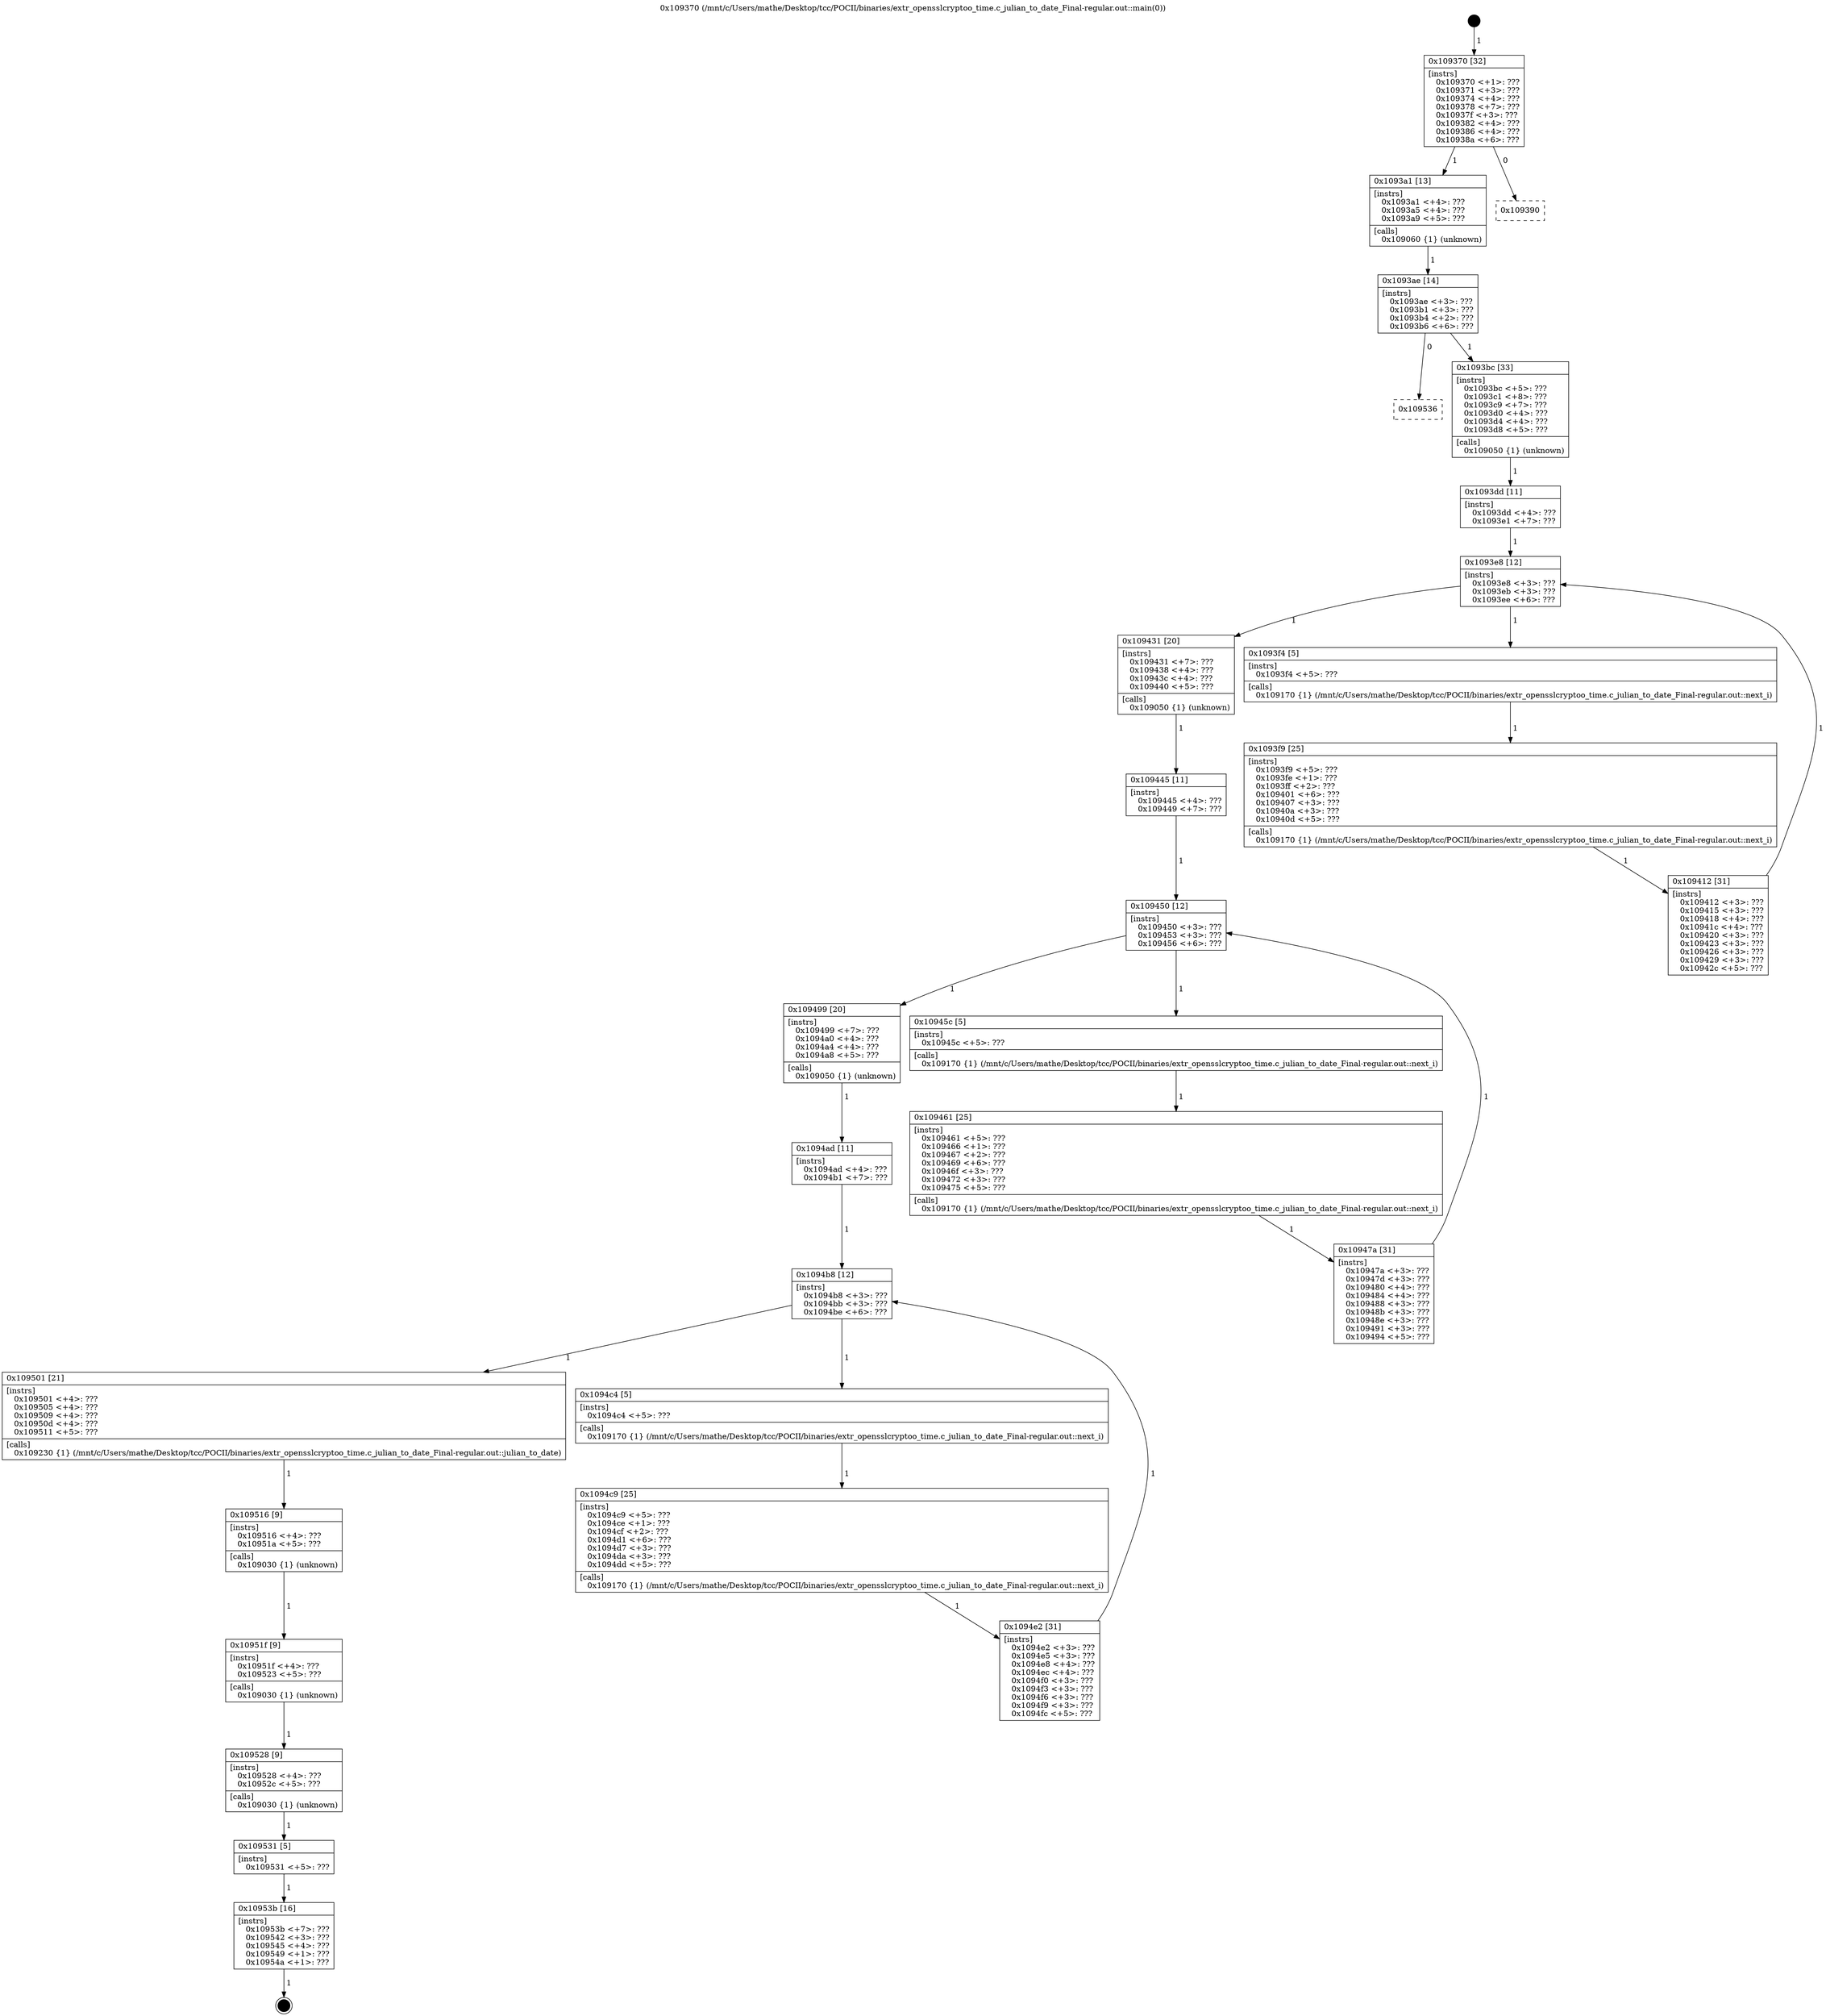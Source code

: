 digraph "0x109370" {
  label = "0x109370 (/mnt/c/Users/mathe/Desktop/tcc/POCII/binaries/extr_opensslcryptoo_time.c_julian_to_date_Final-regular.out::main(0))"
  labelloc = "t"
  node[shape=record]

  Entry [label="",width=0.3,height=0.3,shape=circle,fillcolor=black,style=filled]
  "0x109370" [label="{
     0x109370 [32]\l
     | [instrs]\l
     &nbsp;&nbsp;0x109370 \<+1\>: ???\l
     &nbsp;&nbsp;0x109371 \<+3\>: ???\l
     &nbsp;&nbsp;0x109374 \<+4\>: ???\l
     &nbsp;&nbsp;0x109378 \<+7\>: ???\l
     &nbsp;&nbsp;0x10937f \<+3\>: ???\l
     &nbsp;&nbsp;0x109382 \<+4\>: ???\l
     &nbsp;&nbsp;0x109386 \<+4\>: ???\l
     &nbsp;&nbsp;0x10938a \<+6\>: ???\l
  }"]
  "0x1093a1" [label="{
     0x1093a1 [13]\l
     | [instrs]\l
     &nbsp;&nbsp;0x1093a1 \<+4\>: ???\l
     &nbsp;&nbsp;0x1093a5 \<+4\>: ???\l
     &nbsp;&nbsp;0x1093a9 \<+5\>: ???\l
     | [calls]\l
     &nbsp;&nbsp;0x109060 \{1\} (unknown)\l
  }"]
  "0x109390" [label="{
     0x109390\l
  }", style=dashed]
  "0x1093ae" [label="{
     0x1093ae [14]\l
     | [instrs]\l
     &nbsp;&nbsp;0x1093ae \<+3\>: ???\l
     &nbsp;&nbsp;0x1093b1 \<+3\>: ???\l
     &nbsp;&nbsp;0x1093b4 \<+2\>: ???\l
     &nbsp;&nbsp;0x1093b6 \<+6\>: ???\l
  }"]
  "0x109536" [label="{
     0x109536\l
  }", style=dashed]
  "0x1093bc" [label="{
     0x1093bc [33]\l
     | [instrs]\l
     &nbsp;&nbsp;0x1093bc \<+5\>: ???\l
     &nbsp;&nbsp;0x1093c1 \<+8\>: ???\l
     &nbsp;&nbsp;0x1093c9 \<+7\>: ???\l
     &nbsp;&nbsp;0x1093d0 \<+4\>: ???\l
     &nbsp;&nbsp;0x1093d4 \<+4\>: ???\l
     &nbsp;&nbsp;0x1093d8 \<+5\>: ???\l
     | [calls]\l
     &nbsp;&nbsp;0x109050 \{1\} (unknown)\l
  }"]
  Exit [label="",width=0.3,height=0.3,shape=circle,fillcolor=black,style=filled,peripheries=2]
  "0x1093e8" [label="{
     0x1093e8 [12]\l
     | [instrs]\l
     &nbsp;&nbsp;0x1093e8 \<+3\>: ???\l
     &nbsp;&nbsp;0x1093eb \<+3\>: ???\l
     &nbsp;&nbsp;0x1093ee \<+6\>: ???\l
  }"]
  "0x109431" [label="{
     0x109431 [20]\l
     | [instrs]\l
     &nbsp;&nbsp;0x109431 \<+7\>: ???\l
     &nbsp;&nbsp;0x109438 \<+4\>: ???\l
     &nbsp;&nbsp;0x10943c \<+4\>: ???\l
     &nbsp;&nbsp;0x109440 \<+5\>: ???\l
     | [calls]\l
     &nbsp;&nbsp;0x109050 \{1\} (unknown)\l
  }"]
  "0x1093f4" [label="{
     0x1093f4 [5]\l
     | [instrs]\l
     &nbsp;&nbsp;0x1093f4 \<+5\>: ???\l
     | [calls]\l
     &nbsp;&nbsp;0x109170 \{1\} (/mnt/c/Users/mathe/Desktop/tcc/POCII/binaries/extr_opensslcryptoo_time.c_julian_to_date_Final-regular.out::next_i)\l
  }"]
  "0x1093f9" [label="{
     0x1093f9 [25]\l
     | [instrs]\l
     &nbsp;&nbsp;0x1093f9 \<+5\>: ???\l
     &nbsp;&nbsp;0x1093fe \<+1\>: ???\l
     &nbsp;&nbsp;0x1093ff \<+2\>: ???\l
     &nbsp;&nbsp;0x109401 \<+6\>: ???\l
     &nbsp;&nbsp;0x109407 \<+3\>: ???\l
     &nbsp;&nbsp;0x10940a \<+3\>: ???\l
     &nbsp;&nbsp;0x10940d \<+5\>: ???\l
     | [calls]\l
     &nbsp;&nbsp;0x109170 \{1\} (/mnt/c/Users/mathe/Desktop/tcc/POCII/binaries/extr_opensslcryptoo_time.c_julian_to_date_Final-regular.out::next_i)\l
  }"]
  "0x109412" [label="{
     0x109412 [31]\l
     | [instrs]\l
     &nbsp;&nbsp;0x109412 \<+3\>: ???\l
     &nbsp;&nbsp;0x109415 \<+3\>: ???\l
     &nbsp;&nbsp;0x109418 \<+4\>: ???\l
     &nbsp;&nbsp;0x10941c \<+4\>: ???\l
     &nbsp;&nbsp;0x109420 \<+3\>: ???\l
     &nbsp;&nbsp;0x109423 \<+3\>: ???\l
     &nbsp;&nbsp;0x109426 \<+3\>: ???\l
     &nbsp;&nbsp;0x109429 \<+3\>: ???\l
     &nbsp;&nbsp;0x10942c \<+5\>: ???\l
  }"]
  "0x1093dd" [label="{
     0x1093dd [11]\l
     | [instrs]\l
     &nbsp;&nbsp;0x1093dd \<+4\>: ???\l
     &nbsp;&nbsp;0x1093e1 \<+7\>: ???\l
  }"]
  "0x109450" [label="{
     0x109450 [12]\l
     | [instrs]\l
     &nbsp;&nbsp;0x109450 \<+3\>: ???\l
     &nbsp;&nbsp;0x109453 \<+3\>: ???\l
     &nbsp;&nbsp;0x109456 \<+6\>: ???\l
  }"]
  "0x109499" [label="{
     0x109499 [20]\l
     | [instrs]\l
     &nbsp;&nbsp;0x109499 \<+7\>: ???\l
     &nbsp;&nbsp;0x1094a0 \<+4\>: ???\l
     &nbsp;&nbsp;0x1094a4 \<+4\>: ???\l
     &nbsp;&nbsp;0x1094a8 \<+5\>: ???\l
     | [calls]\l
     &nbsp;&nbsp;0x109050 \{1\} (unknown)\l
  }"]
  "0x10945c" [label="{
     0x10945c [5]\l
     | [instrs]\l
     &nbsp;&nbsp;0x10945c \<+5\>: ???\l
     | [calls]\l
     &nbsp;&nbsp;0x109170 \{1\} (/mnt/c/Users/mathe/Desktop/tcc/POCII/binaries/extr_opensslcryptoo_time.c_julian_to_date_Final-regular.out::next_i)\l
  }"]
  "0x109461" [label="{
     0x109461 [25]\l
     | [instrs]\l
     &nbsp;&nbsp;0x109461 \<+5\>: ???\l
     &nbsp;&nbsp;0x109466 \<+1\>: ???\l
     &nbsp;&nbsp;0x109467 \<+2\>: ???\l
     &nbsp;&nbsp;0x109469 \<+6\>: ???\l
     &nbsp;&nbsp;0x10946f \<+3\>: ???\l
     &nbsp;&nbsp;0x109472 \<+3\>: ???\l
     &nbsp;&nbsp;0x109475 \<+5\>: ???\l
     | [calls]\l
     &nbsp;&nbsp;0x109170 \{1\} (/mnt/c/Users/mathe/Desktop/tcc/POCII/binaries/extr_opensslcryptoo_time.c_julian_to_date_Final-regular.out::next_i)\l
  }"]
  "0x10947a" [label="{
     0x10947a [31]\l
     | [instrs]\l
     &nbsp;&nbsp;0x10947a \<+3\>: ???\l
     &nbsp;&nbsp;0x10947d \<+3\>: ???\l
     &nbsp;&nbsp;0x109480 \<+4\>: ???\l
     &nbsp;&nbsp;0x109484 \<+4\>: ???\l
     &nbsp;&nbsp;0x109488 \<+3\>: ???\l
     &nbsp;&nbsp;0x10948b \<+3\>: ???\l
     &nbsp;&nbsp;0x10948e \<+3\>: ???\l
     &nbsp;&nbsp;0x109491 \<+3\>: ???\l
     &nbsp;&nbsp;0x109494 \<+5\>: ???\l
  }"]
  "0x109445" [label="{
     0x109445 [11]\l
     | [instrs]\l
     &nbsp;&nbsp;0x109445 \<+4\>: ???\l
     &nbsp;&nbsp;0x109449 \<+7\>: ???\l
  }"]
  "0x1094b8" [label="{
     0x1094b8 [12]\l
     | [instrs]\l
     &nbsp;&nbsp;0x1094b8 \<+3\>: ???\l
     &nbsp;&nbsp;0x1094bb \<+3\>: ???\l
     &nbsp;&nbsp;0x1094be \<+6\>: ???\l
  }"]
  "0x109501" [label="{
     0x109501 [21]\l
     | [instrs]\l
     &nbsp;&nbsp;0x109501 \<+4\>: ???\l
     &nbsp;&nbsp;0x109505 \<+4\>: ???\l
     &nbsp;&nbsp;0x109509 \<+4\>: ???\l
     &nbsp;&nbsp;0x10950d \<+4\>: ???\l
     &nbsp;&nbsp;0x109511 \<+5\>: ???\l
     | [calls]\l
     &nbsp;&nbsp;0x109230 \{1\} (/mnt/c/Users/mathe/Desktop/tcc/POCII/binaries/extr_opensslcryptoo_time.c_julian_to_date_Final-regular.out::julian_to_date)\l
  }"]
  "0x1094c4" [label="{
     0x1094c4 [5]\l
     | [instrs]\l
     &nbsp;&nbsp;0x1094c4 \<+5\>: ???\l
     | [calls]\l
     &nbsp;&nbsp;0x109170 \{1\} (/mnt/c/Users/mathe/Desktop/tcc/POCII/binaries/extr_opensslcryptoo_time.c_julian_to_date_Final-regular.out::next_i)\l
  }"]
  "0x1094c9" [label="{
     0x1094c9 [25]\l
     | [instrs]\l
     &nbsp;&nbsp;0x1094c9 \<+5\>: ???\l
     &nbsp;&nbsp;0x1094ce \<+1\>: ???\l
     &nbsp;&nbsp;0x1094cf \<+2\>: ???\l
     &nbsp;&nbsp;0x1094d1 \<+6\>: ???\l
     &nbsp;&nbsp;0x1094d7 \<+3\>: ???\l
     &nbsp;&nbsp;0x1094da \<+3\>: ???\l
     &nbsp;&nbsp;0x1094dd \<+5\>: ???\l
     | [calls]\l
     &nbsp;&nbsp;0x109170 \{1\} (/mnt/c/Users/mathe/Desktop/tcc/POCII/binaries/extr_opensslcryptoo_time.c_julian_to_date_Final-regular.out::next_i)\l
  }"]
  "0x1094e2" [label="{
     0x1094e2 [31]\l
     | [instrs]\l
     &nbsp;&nbsp;0x1094e2 \<+3\>: ???\l
     &nbsp;&nbsp;0x1094e5 \<+3\>: ???\l
     &nbsp;&nbsp;0x1094e8 \<+4\>: ???\l
     &nbsp;&nbsp;0x1094ec \<+4\>: ???\l
     &nbsp;&nbsp;0x1094f0 \<+3\>: ???\l
     &nbsp;&nbsp;0x1094f3 \<+3\>: ???\l
     &nbsp;&nbsp;0x1094f6 \<+3\>: ???\l
     &nbsp;&nbsp;0x1094f9 \<+3\>: ???\l
     &nbsp;&nbsp;0x1094fc \<+5\>: ???\l
  }"]
  "0x1094ad" [label="{
     0x1094ad [11]\l
     | [instrs]\l
     &nbsp;&nbsp;0x1094ad \<+4\>: ???\l
     &nbsp;&nbsp;0x1094b1 \<+7\>: ???\l
  }"]
  "0x109516" [label="{
     0x109516 [9]\l
     | [instrs]\l
     &nbsp;&nbsp;0x109516 \<+4\>: ???\l
     &nbsp;&nbsp;0x10951a \<+5\>: ???\l
     | [calls]\l
     &nbsp;&nbsp;0x109030 \{1\} (unknown)\l
  }"]
  "0x10951f" [label="{
     0x10951f [9]\l
     | [instrs]\l
     &nbsp;&nbsp;0x10951f \<+4\>: ???\l
     &nbsp;&nbsp;0x109523 \<+5\>: ???\l
     | [calls]\l
     &nbsp;&nbsp;0x109030 \{1\} (unknown)\l
  }"]
  "0x109528" [label="{
     0x109528 [9]\l
     | [instrs]\l
     &nbsp;&nbsp;0x109528 \<+4\>: ???\l
     &nbsp;&nbsp;0x10952c \<+5\>: ???\l
     | [calls]\l
     &nbsp;&nbsp;0x109030 \{1\} (unknown)\l
  }"]
  "0x109531" [label="{
     0x109531 [5]\l
     | [instrs]\l
     &nbsp;&nbsp;0x109531 \<+5\>: ???\l
  }"]
  "0x10953b" [label="{
     0x10953b [16]\l
     | [instrs]\l
     &nbsp;&nbsp;0x10953b \<+7\>: ???\l
     &nbsp;&nbsp;0x109542 \<+3\>: ???\l
     &nbsp;&nbsp;0x109545 \<+4\>: ???\l
     &nbsp;&nbsp;0x109549 \<+1\>: ???\l
     &nbsp;&nbsp;0x10954a \<+1\>: ???\l
  }"]
  Entry -> "0x109370" [label=" 1"]
  "0x109370" -> "0x1093a1" [label=" 1"]
  "0x109370" -> "0x109390" [label=" 0"]
  "0x1093a1" -> "0x1093ae" [label=" 1"]
  "0x1093ae" -> "0x109536" [label=" 0"]
  "0x1093ae" -> "0x1093bc" [label=" 1"]
  "0x10953b" -> Exit [label=" 1"]
  "0x1093bc" -> "0x1093dd" [label=" 1"]
  "0x1093e8" -> "0x109431" [label=" 1"]
  "0x1093e8" -> "0x1093f4" [label=" 1"]
  "0x1093f4" -> "0x1093f9" [label=" 1"]
  "0x1093f9" -> "0x109412" [label=" 1"]
  "0x1093dd" -> "0x1093e8" [label=" 1"]
  "0x109412" -> "0x1093e8" [label=" 1"]
  "0x109431" -> "0x109445" [label=" 1"]
  "0x109450" -> "0x109499" [label=" 1"]
  "0x109450" -> "0x10945c" [label=" 1"]
  "0x10945c" -> "0x109461" [label=" 1"]
  "0x109461" -> "0x10947a" [label=" 1"]
  "0x109445" -> "0x109450" [label=" 1"]
  "0x10947a" -> "0x109450" [label=" 1"]
  "0x109499" -> "0x1094ad" [label=" 1"]
  "0x1094b8" -> "0x109501" [label=" 1"]
  "0x1094b8" -> "0x1094c4" [label=" 1"]
  "0x1094c4" -> "0x1094c9" [label=" 1"]
  "0x1094c9" -> "0x1094e2" [label=" 1"]
  "0x1094ad" -> "0x1094b8" [label=" 1"]
  "0x1094e2" -> "0x1094b8" [label=" 1"]
  "0x109501" -> "0x109516" [label=" 1"]
  "0x109516" -> "0x10951f" [label=" 1"]
  "0x10951f" -> "0x109528" [label=" 1"]
  "0x109528" -> "0x109531" [label=" 1"]
  "0x109531" -> "0x10953b" [label=" 1"]
}
